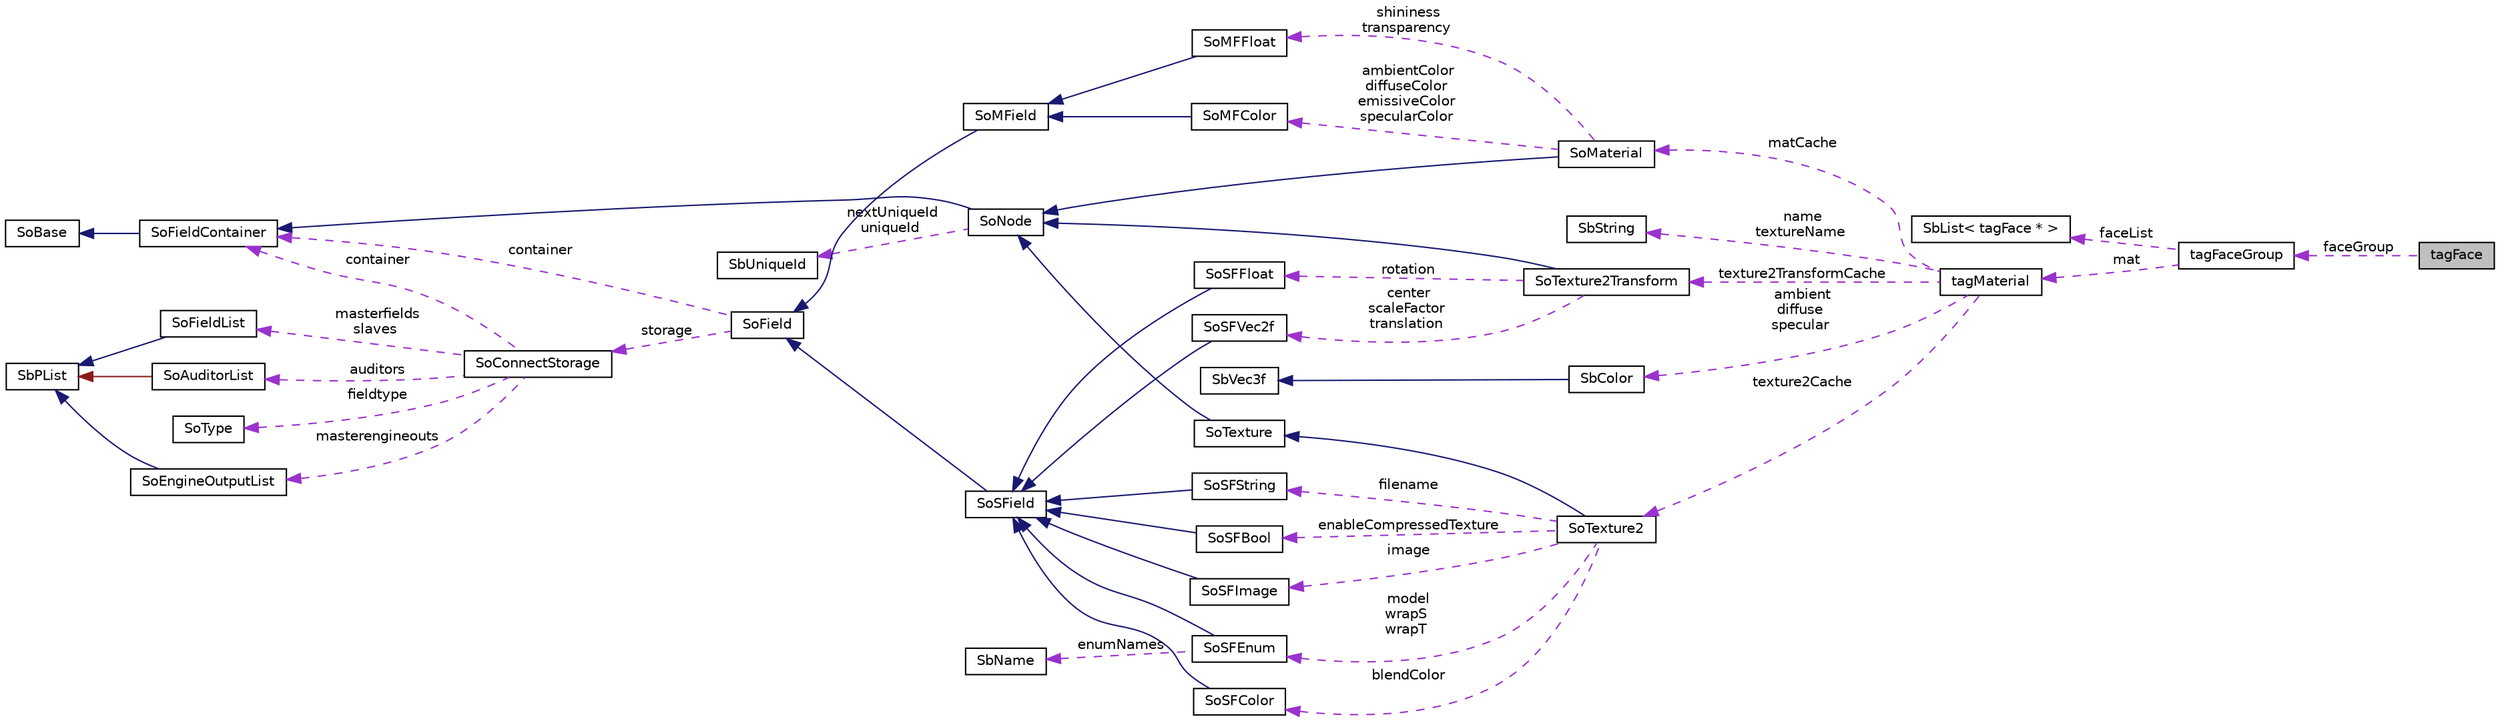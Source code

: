 digraph "tagFace"
{
 // LATEX_PDF_SIZE
  edge [fontname="Helvetica",fontsize="10",labelfontname="Helvetica",labelfontsize="10"];
  node [fontname="Helvetica",fontsize="10",shape=record];
  rankdir="LR";
  Node1 [label="tagFace",height=0.2,width=0.4,color="black", fillcolor="grey75", style="filled", fontcolor="black",tooltip=" "];
  Node2 -> Node1 [dir="back",color="darkorchid3",fontsize="10",style="dashed",label=" faceGroup" ,fontname="Helvetica"];
  Node2 [label="tagFaceGroup",height=0.2,width=0.4,color="black", fillcolor="white", style="filled",URL="$structtagFaceGroup.html",tooltip=" "];
  Node3 -> Node2 [dir="back",color="darkorchid3",fontsize="10",style="dashed",label=" faceList" ,fontname="Helvetica"];
  Node3 [label="SbList\< tagFace * \>",height=0.2,width=0.4,color="black", fillcolor="white", style="filled",URL="$classSbList.html",tooltip=" "];
  Node4 -> Node2 [dir="back",color="darkorchid3",fontsize="10",style="dashed",label=" mat" ,fontname="Helvetica"];
  Node4 [label="tagMaterial",height=0.2,width=0.4,color="black", fillcolor="white", style="filled",URL="$structtagMaterial.html",tooltip=" "];
  Node5 -> Node4 [dir="back",color="darkorchid3",fontsize="10",style="dashed",label=" texture2Cache" ,fontname="Helvetica"];
  Node5 [label="SoTexture2",height=0.2,width=0.4,color="black", fillcolor="white", style="filled",URL="$classSoTexture2.html",tooltip="The SoTexture2 class is used to map a 2D texture onto subsequent geometry in the scene graph."];
  Node6 -> Node5 [dir="back",color="midnightblue",fontsize="10",style="solid",fontname="Helvetica"];
  Node6 [label="SoTexture",height=0.2,width=0.4,color="black", fillcolor="white", style="filled",URL="$classSoTexture.html",tooltip="Common base class for texture nodes."];
  Node7 -> Node6 [dir="back",color="midnightblue",fontsize="10",style="solid",fontname="Helvetica"];
  Node7 [label="SoNode",height=0.2,width=0.4,color="black", fillcolor="white", style="filled",URL="$classSoNode.html",tooltip="The SoNode class is the base class for nodes used in scene graphs."];
  Node8 -> Node7 [dir="back",color="midnightblue",fontsize="10",style="solid",fontname="Helvetica"];
  Node8 [label="SoFieldContainer",height=0.2,width=0.4,color="black", fillcolor="white", style="filled",URL="$classSoFieldContainer.html",tooltip="The SoFieldContainer class is a base class for all classes that contain fields."];
  Node9 -> Node8 [dir="back",color="midnightblue",fontsize="10",style="solid",fontname="Helvetica"];
  Node9 [label="SoBase",height=0.2,width=0.4,color="black", fillcolor="white", style="filled",URL="$classSoBase.html",tooltip="The SoBase class is the top-level superclass for a number of class-hierarchies."];
  Node10 -> Node7 [dir="back",color="darkorchid3",fontsize="10",style="dashed",label=" nextUniqueId\nuniqueId" ,fontname="Helvetica"];
  Node10 [label="SbUniqueId",height=0.2,width=0.4,color="black", fillcolor="white", style="filled",URL="$classSbUniqueId.html",tooltip="SbUniqueId is an integer type for node identifiers."];
  Node11 -> Node5 [dir="back",color="darkorchid3",fontsize="10",style="dashed",label=" model\nwrapS\nwrapT" ,fontname="Helvetica"];
  Node11 [label="SoSFEnum",height=0.2,width=0.4,color="black", fillcolor="white", style="filled",URL="$classSoSFEnum.html",tooltip="The SoSFEnum class is a container for an enum value."];
  Node12 -> Node11 [dir="back",color="midnightblue",fontsize="10",style="solid",fontname="Helvetica"];
  Node12 [label="SoSField",height=0.2,width=0.4,color="black", fillcolor="white", style="filled",URL="$classSoSField.html",tooltip="The SoSField class is the base class for fields which contains only a single value."];
  Node13 -> Node12 [dir="back",color="midnightblue",fontsize="10",style="solid",fontname="Helvetica"];
  Node13 [label="SoField",height=0.2,width=0.4,color="black", fillcolor="white", style="filled",URL="$classSoField.html",tooltip="The SoField class is the top-level abstract base class for fields."];
  Node8 -> Node13 [dir="back",color="darkorchid3",fontsize="10",style="dashed",label=" container" ,fontname="Helvetica"];
  Node14 -> Node13 [dir="back",color="darkorchid3",fontsize="10",style="dashed",label=" storage" ,fontname="Helvetica"];
  Node14 [label="SoConnectStorage",height=0.2,width=0.4,color="black", fillcolor="white", style="filled",URL="$classSoConnectStorage.html",tooltip=" "];
  Node15 -> Node14 [dir="back",color="darkorchid3",fontsize="10",style="dashed",label=" masterfields\nslaves" ,fontname="Helvetica"];
  Node15 [label="SoFieldList",height=0.2,width=0.4,color="black", fillcolor="white", style="filled",URL="$classSoFieldList.html",tooltip="The SoFieldList class is a container for pointers to SoField objects."];
  Node16 -> Node15 [dir="back",color="midnightblue",fontsize="10",style="solid",fontname="Helvetica"];
  Node16 [label="SbPList",height=0.2,width=0.4,color="black", fillcolor="white", style="filled",URL="$classSbPList.html",tooltip="The SbPList class is a container class for void pointers."];
  Node17 -> Node14 [dir="back",color="darkorchid3",fontsize="10",style="dashed",label=" auditors" ,fontname="Helvetica"];
  Node17 [label="SoAuditorList",height=0.2,width=0.4,color="black", fillcolor="white", style="filled",URL="$classSoAuditorList.html",tooltip="The SoAuditorList class is used to keep track of auditors for certain object classes."];
  Node16 -> Node17 [dir="back",color="firebrick4",fontsize="10",style="solid",fontname="Helvetica"];
  Node8 -> Node14 [dir="back",color="darkorchid3",fontsize="10",style="dashed",label=" container" ,fontname="Helvetica"];
  Node18 -> Node14 [dir="back",color="darkorchid3",fontsize="10",style="dashed",label=" fieldtype" ,fontname="Helvetica"];
  Node18 [label="SoType",height=0.2,width=0.4,color="black", fillcolor="white", style="filled",URL="$classSoType.html",tooltip="The SoType class is the basis for the runtime type system in Coin."];
  Node19 -> Node14 [dir="back",color="darkorchid3",fontsize="10",style="dashed",label=" masterengineouts" ,fontname="Helvetica"];
  Node19 [label="SoEngineOutputList",height=0.2,width=0.4,color="black", fillcolor="white", style="filled",URL="$classSoEngineOutputList.html",tooltip="The SoEngineOutputList class is a container for SoEngineOutput objects."];
  Node16 -> Node19 [dir="back",color="midnightblue",fontsize="10",style="solid",fontname="Helvetica"];
  Node20 -> Node11 [dir="back",color="darkorchid3",fontsize="10",style="dashed",label=" enumNames" ,fontname="Helvetica"];
  Node20 [label="SbName",height=0.2,width=0.4,color="black", fillcolor="white", style="filled",URL="$classSbName.html",tooltip="The SbName class stores strings by reference."];
  Node21 -> Node5 [dir="back",color="darkorchid3",fontsize="10",style="dashed",label=" filename" ,fontname="Helvetica"];
  Node21 [label="SoSFString",height=0.2,width=0.4,color="black", fillcolor="white", style="filled",URL="$classSoSFString.html",tooltip="The SoSFString class is a container for an SbString."];
  Node12 -> Node21 [dir="back",color="midnightblue",fontsize="10",style="solid",fontname="Helvetica"];
  Node22 -> Node5 [dir="back",color="darkorchid3",fontsize="10",style="dashed",label=" enableCompressedTexture" ,fontname="Helvetica"];
  Node22 [label="SoSFBool",height=0.2,width=0.4,color="black", fillcolor="white", style="filled",URL="$classSoSFBool.html",tooltip="The SoSFBool class is a container for an SbBool value."];
  Node12 -> Node22 [dir="back",color="midnightblue",fontsize="10",style="solid",fontname="Helvetica"];
  Node23 -> Node5 [dir="back",color="darkorchid3",fontsize="10",style="dashed",label=" blendColor" ,fontname="Helvetica"];
  Node23 [label="SoSFColor",height=0.2,width=0.4,color="black", fillcolor="white", style="filled",URL="$classSoSFColor.html",tooltip="The SoSFColor class is a container for an SbColor value."];
  Node12 -> Node23 [dir="back",color="midnightblue",fontsize="10",style="solid",fontname="Helvetica"];
  Node24 -> Node5 [dir="back",color="darkorchid3",fontsize="10",style="dashed",label=" image" ,fontname="Helvetica"];
  Node24 [label="SoSFImage",height=0.2,width=0.4,color="black", fillcolor="white", style="filled",URL="$classSoSFImage.html",tooltip="The SoSFImage class is used to store pixel images."];
  Node12 -> Node24 [dir="back",color="midnightblue",fontsize="10",style="solid",fontname="Helvetica"];
  Node25 -> Node4 [dir="back",color="darkorchid3",fontsize="10",style="dashed",label=" name\ntextureName" ,fontname="Helvetica"];
  Node25 [label="SbString",height=0.2,width=0.4,color="black", fillcolor="white", style="filled",URL="$classSbString.html",tooltip="The SbString class is a string class with convenience functions for string operations."];
  Node26 -> Node4 [dir="back",color="darkorchid3",fontsize="10",style="dashed",label=" matCache" ,fontname="Helvetica"];
  Node26 [label="SoMaterial",height=0.2,width=0.4,color="black", fillcolor="white", style="filled",URL="$classSoMaterial.html",tooltip="The SoMaterial class is a node type for setting up material values for scene geometry."];
  Node7 -> Node26 [dir="back",color="midnightblue",fontsize="10",style="solid",fontname="Helvetica"];
  Node27 -> Node26 [dir="back",color="darkorchid3",fontsize="10",style="dashed",label=" shininess\ntransparency" ,fontname="Helvetica"];
  Node27 [label="SoMFFloat",height=0.2,width=0.4,color="black", fillcolor="white", style="filled",URL="$classSoMFFloat.html",tooltip="The SoMFFloat class is a container for floating point values."];
  Node28 -> Node27 [dir="back",color="midnightblue",fontsize="10",style="solid",fontname="Helvetica"];
  Node28 [label="SoMField",height=0.2,width=0.4,color="black", fillcolor="white", style="filled",URL="$classSoMField.html",tooltip="The SoMField class is the base class for fields which can contain multiple values."];
  Node13 -> Node28 [dir="back",color="midnightblue",fontsize="10",style="solid",fontname="Helvetica"];
  Node29 -> Node26 [dir="back",color="darkorchid3",fontsize="10",style="dashed",label=" ambientColor\ndiffuseColor\nemissiveColor\nspecularColor" ,fontname="Helvetica"];
  Node29 [label="SoMFColor",height=0.2,width=0.4,color="black", fillcolor="white", style="filled",URL="$classSoMFColor.html",tooltip="The SoMFColor class is a container for SbColor values."];
  Node28 -> Node29 [dir="back",color="midnightblue",fontsize="10",style="solid",fontname="Helvetica"];
  Node30 -> Node4 [dir="back",color="darkorchid3",fontsize="10",style="dashed",label=" ambient\ndiffuse\nspecular" ,fontname="Helvetica"];
  Node30 [label="SbColor",height=0.2,width=0.4,color="black", fillcolor="white", style="filled",URL="$classSbColor.html",tooltip="The SbColor class contains the red, green and blue components which make up a color value."];
  Node31 -> Node30 [dir="back",color="midnightblue",fontsize="10",style="solid",fontname="Helvetica"];
  Node31 [label="SbVec3f",height=0.2,width=0.4,color="black", fillcolor="white", style="filled",URL="$classSbVec3f.html",tooltip="The SbVec3f class is a 3 dimensional vector with floating point coordinates."];
  Node32 -> Node4 [dir="back",color="darkorchid3",fontsize="10",style="dashed",label=" texture2TransformCache" ,fontname="Helvetica"];
  Node32 [label="SoTexture2Transform",height=0.2,width=0.4,color="black", fillcolor="white", style="filled",URL="$classSoTexture2Transform.html",tooltip="The SoTexture2Transform class is used to define 2D texture transformations."];
  Node7 -> Node32 [dir="back",color="midnightblue",fontsize="10",style="solid",fontname="Helvetica"];
  Node33 -> Node32 [dir="back",color="darkorchid3",fontsize="10",style="dashed",label=" center\nscaleFactor\ntranslation" ,fontname="Helvetica"];
  Node33 [label="SoSFVec2f",height=0.2,width=0.4,color="black", fillcolor="white", style="filled",URL="$classSoSFVec2f.html",tooltip="The SoSFVec2f class is a container for an SbVec2f vector."];
  Node12 -> Node33 [dir="back",color="midnightblue",fontsize="10",style="solid",fontname="Helvetica"];
  Node34 -> Node32 [dir="back",color="darkorchid3",fontsize="10",style="dashed",label=" rotation" ,fontname="Helvetica"];
  Node34 [label="SoSFFloat",height=0.2,width=0.4,color="black", fillcolor="white", style="filled",URL="$classSoSFFloat.html",tooltip="The SoSFFloat class is a container for a floating point value."];
  Node12 -> Node34 [dir="back",color="midnightblue",fontsize="10",style="solid",fontname="Helvetica"];
}
